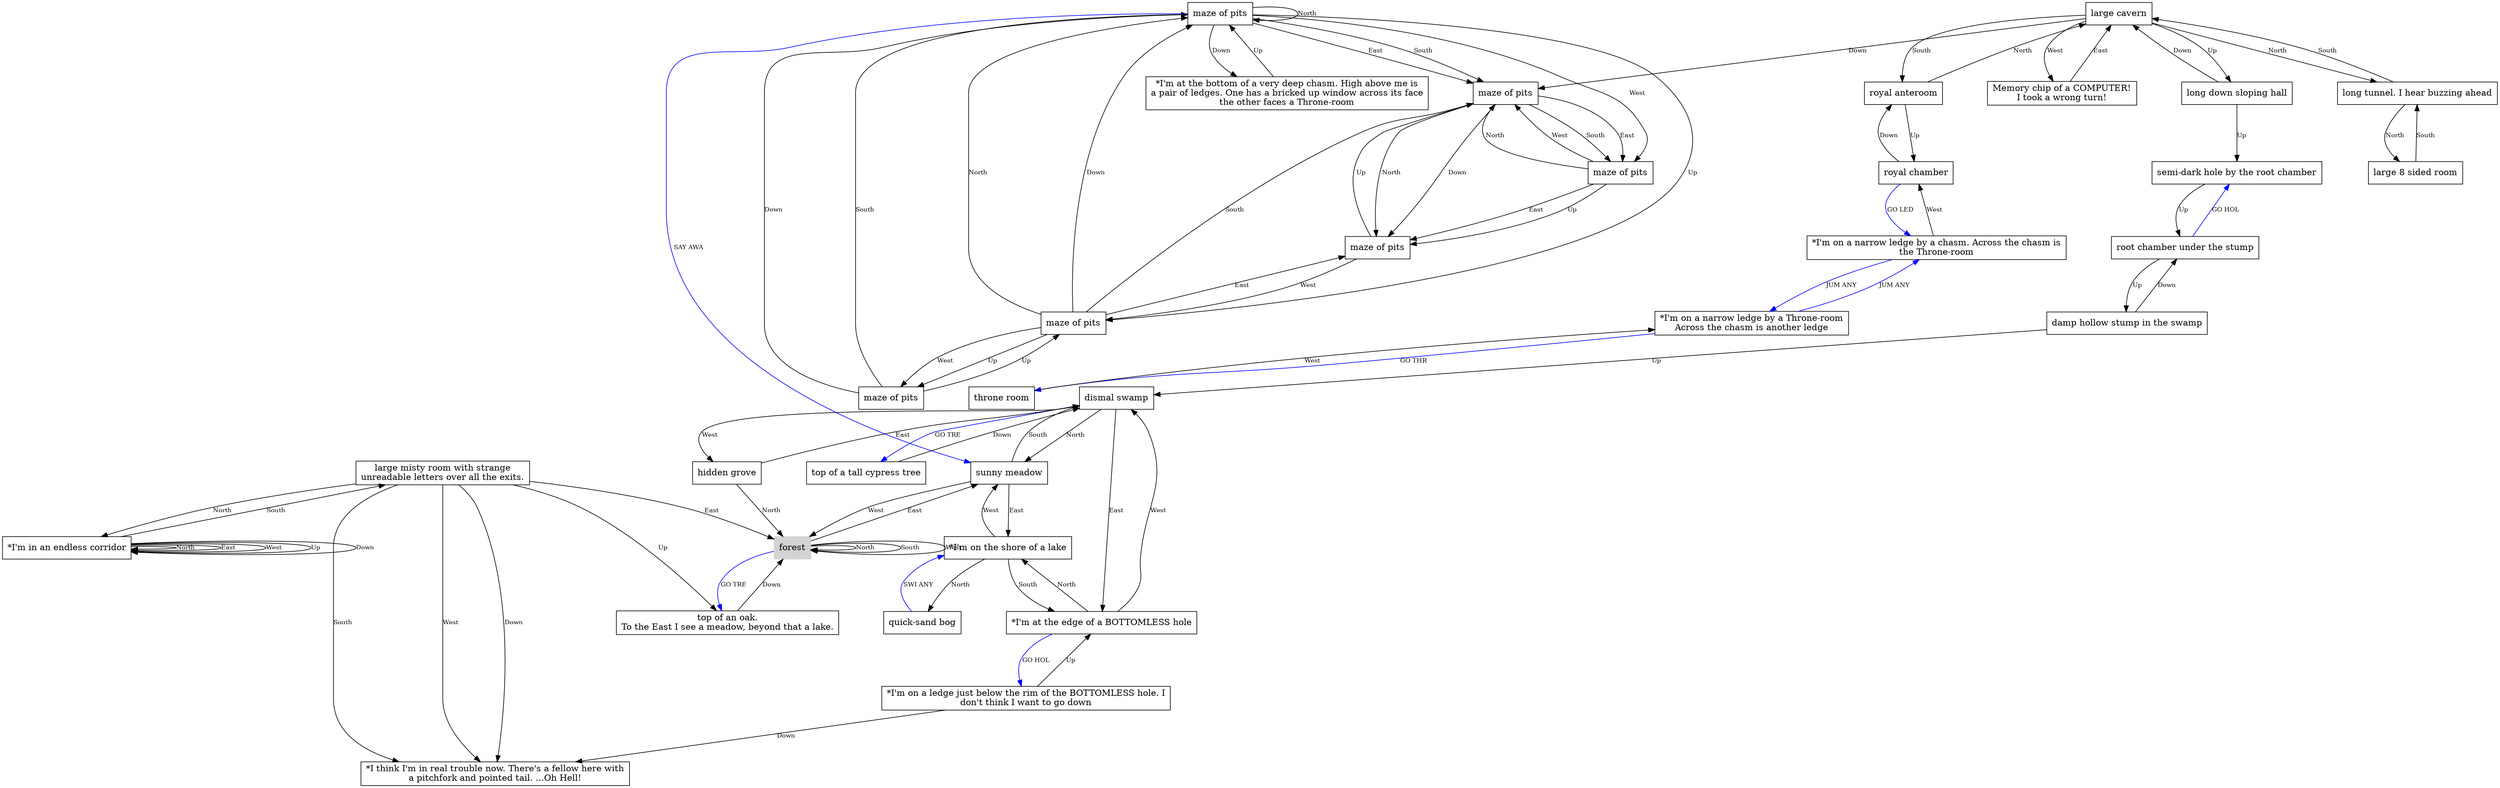 digraph G {
node [shape=rect];
ranksep=1.0;
nodesep=1.0;
splines=true;
1 [label="dismal swamp" ];
2 [label="top of a tall cypress tree" ];
3 [label="damp hollow stump in the swamp" ];
4 [label="root chamber under the stump" ];
5 [label="semi-dark hole by the root chamber" ];
6 [label="long down sloping hall" ];
7 [label="large cavern" ];
8 [label="large 8 sided room" ];
9 [label="royal anteroom" ];
10 [label="*I'm on the shore of a lake" ];
11 [label="forest" style=filled color=lightgray];
12 [label="maze of pits" ];
13 [label="maze of pits" ];
14 [label="maze of pits" ];
15 [label="maze of pits" ];
16 [label="maze of pits" ];
17 [label="maze of pits" ];
18 [label="*I'm at the bottom of a very deep chasm. High above me is
a pair of ledges. One has a bricked up window across its face
the other faces a Throne-room" ];
19 [label="*I'm on a narrow ledge by a chasm. Across the chasm is
the Throne-room" ];
20 [label="royal chamber" ];
21 [label="*I'm on a narrow ledge by a Throne-room
Across the chasm is another ledge" ];
22 [label="throne room" ];
23 [label="sunny meadow" ];
24 [label="*I think I'm in real trouble now. There's a fellow here with
a pitchfork and pointed tail. ...Oh Hell!" ];
25 [label="hidden grove" ];
26 [label="quick-sand bog" ];
27 [label="Memory chip of a COMPUTER!
I took a wrong turn!" ];
28 [label="top of an oak.
To the East I see a meadow, beyond that a lake." ];
29 [label="*I'm at the edge of a BOTTOMLESS hole" ];
30 [label="*I'm on a ledge just below the rim of the BOTTOMLESS hole. I
don't think I want to go down" ];
31 [label="long tunnel. I hear buzzing ahead" ];
32 [label="*I'm in an endless corridor" ];
33 [label="large misty room with strange
unreadable letters over all the exits." ];
1 -> 23 [label="North" fontsize=10];
1 -> 29 [label="East" fontsize=10];
1 -> 25 [label="West" fontsize=10];
2 -> 1 [label="Down" fontsize=10];
3 -> 1 [label="Up" fontsize=10];
3 -> 4 [label="Down" fontsize=10];
4 -> 3 [label="Up" fontsize=10];
5 -> 4 [label="Up" fontsize=10];
6 -> 5 [label="Up" fontsize=10];
6 -> 7 [label="Down" fontsize=10];
7 -> 31 [label="North" fontsize=10];
7 -> 9 [label="South" fontsize=10];
7 -> 27 [label="West" fontsize=10];
7 -> 6 [label="Up" fontsize=10];
7 -> 12 [label="Down" fontsize=10];
8 -> 31 [label="South" fontsize=10];
9 -> 7 [label="North" fontsize=10];
9 -> 20 [label="Up" fontsize=10];
10 -> 26 [label="North" fontsize=10];
10 -> 29 [label="South" fontsize=10];
10 -> 23 [label="West" fontsize=10];
11 -> 11 [label="North" fontsize=10];
11 -> 11 [label="South" fontsize=10];
11 -> 23 [label="East" fontsize=10];
11 -> 11 [label="West" fontsize=10];
12 -> 13 [label="North" fontsize=10];
12 -> 15 [label="South" fontsize=10];
12 -> 15 [label="East" fontsize=10];
12 -> 13 [label="Down" fontsize=10];
13 -> 14 [label="West" fontsize=10];
13 -> 12 [label="Up" fontsize=10];
14 -> 17 [label="North" fontsize=10];
14 -> 12 [label="South" fontsize=10];
14 -> 13 [label="East" fontsize=10];
14 -> 16 [label="West" fontsize=10];
14 -> 16 [label="Up" fontsize=10];
14 -> 17 [label="Down" fontsize=10];
15 -> 12 [label="North" fontsize=10];
15 -> 13 [label="East" fontsize=10];
15 -> 12 [label="West" fontsize=10];
15 -> 13 [label="Up" fontsize=10];
16 -> 17 [label="South" fontsize=10];
16 -> 14 [label="Up" fontsize=10];
16 -> 17 [label="Down" fontsize=10];
17 -> 17 [label="North" fontsize=10];
17 -> 12 [label="South" fontsize=10];
17 -> 12 [label="East" fontsize=10];
17 -> 15 [label="West" fontsize=10];
17 -> 14 [label="Up" fontsize=10];
17 -> 18 [label="Down" fontsize=10];
18 -> 17 [label="Up" fontsize=10];
19 -> 20 [label="West" fontsize=10];
20 -> 9 [label="Down" fontsize=10];
22 -> 21 [label="West" fontsize=10];
23 -> 1 [label="South" fontsize=10];
23 -> 10 [label="East" fontsize=10];
23 -> 11 [label="West" fontsize=10];
25 -> 11 [label="North" fontsize=10];
25 -> 1 [label="East" fontsize=10];
27 -> 7 [label="East" fontsize=10];
28 -> 11 [label="Down" fontsize=10];
29 -> 10 [label="North" fontsize=10];
29 -> 1 [label="West" fontsize=10];
30 -> 29 [label="Up" fontsize=10];
30 -> 24 [label="Down" fontsize=10];
31 -> 8 [label="North" fontsize=10];
31 -> 7 [label="South" fontsize=10];
32 -> 32 [label="North" fontsize=10];
32 -> 33 [label="South" fontsize=10];
32 -> 32 [label="East" fontsize=10];
32 -> 32 [label="West" fontsize=10];
32 -> 32 [label="Up" fontsize=10];
32 -> 32 [label="Down" fontsize=10];
33 -> 32 [label="North" fontsize=10];
33 -> 24 [label="South" fontsize=10];
33 -> 11 [label="East" fontsize=10];
33 -> 24 [label="West" fontsize=10];
33 -> 28 [label="Up" fontsize=10];
33 -> 24 [label="Down" fontsize=10];
17 -> 23 [label="SAY AWA" fontsize=10 color=blue];
20 -> 19 [label="GO LED" fontsize=10 color=blue];
19 -> 21 [label="JUM ANY" fontsize=10 color=blue];
21 -> 19 [label="JUM ANY" fontsize=10 color=blue];
21 -> 22 [label="GO THR" fontsize=10 color=blue];
1 -> 2 [label="GO TRE" fontsize=10 color=blue];
26 -> 10 [label="SWI ANY" fontsize=10 color=blue];
11 -> 28 [label="GO TRE" fontsize=10 color=blue];
4 -> 5 [label="GO HOL" fontsize=10 color=blue];
29 -> 30 [label="GO HOL" fontsize=10 color=blue];
}